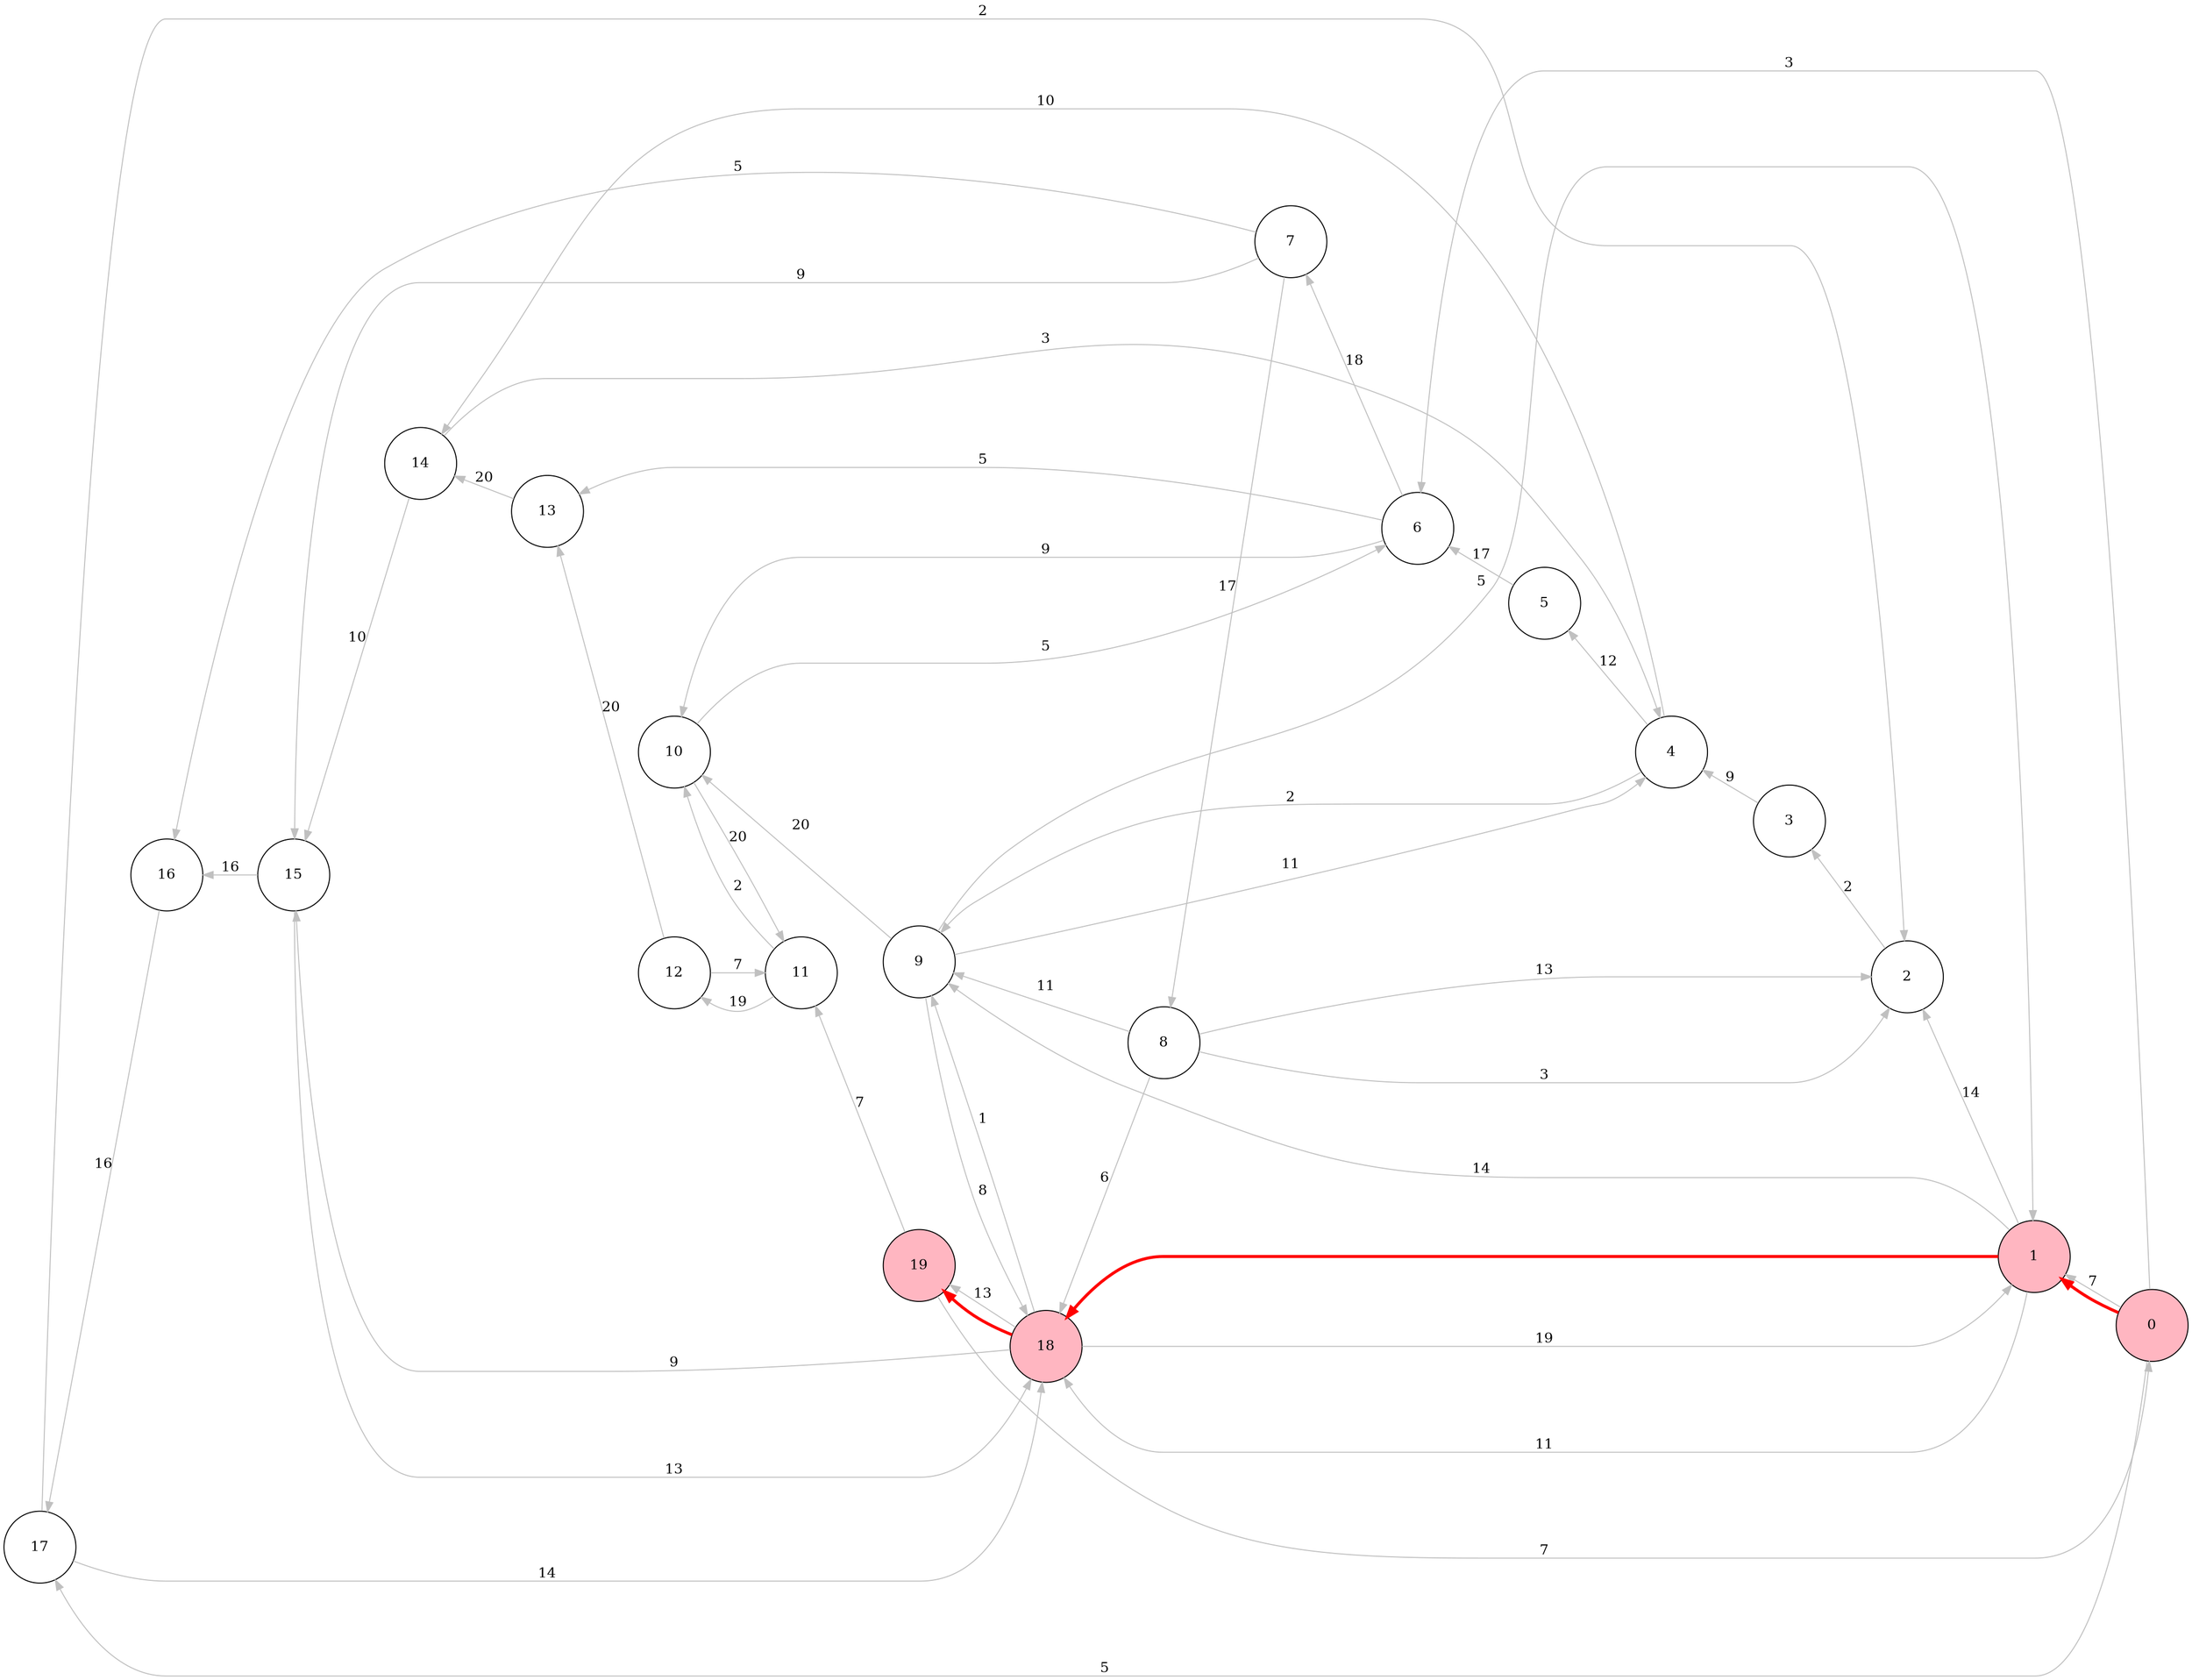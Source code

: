 digraph G {
    rankdir=RL;
    size="30,20";
    ratio=fill;
    node [shape=circle, fixedsize=true, width=1];
    0 -> 1 [label="7", color=gray];
    1 -> 2 [label="14", color=gray];
    2 -> 3 [label="2", color=gray];
    3 -> 4 [label="9", color=gray];
    4 -> 5 [label="12", color=gray];
    5 -> 6 [label="17", color=gray];
    6 -> 7 [label="18", color=gray];
    7 -> 8 [label="17", color=gray];
    8 -> 9 [label="11", color=gray];
    9 -> 10 [label="20", color=gray];
    10 -> 11 [label="20", color=gray];
    11 -> 12 [label="19", color=gray];
    12 -> 13 [label="20", color=gray];
    13 -> 14 [label="20", color=gray];
    14 -> 15 [label="10", color=gray];
    15 -> 16 [label="16", color=gray];
    16 -> 17 [label="16", color=gray];
    17 -> 18 [label="14", color=gray];
    18 -> 19 [label="13", color=gray];
    19 -> 0 [label="7", color=gray];
    8 -> 2 [label="13", color=gray];
    15 -> 18 [label="13", color=gray];
    18 -> 15 [label="9", color=gray];
    18 -> 9 [label="1", color=gray];
    9 -> 18 [label="8", color=gray];
    11 -> 10 [label="2", color=gray];
    14 -> 4 [label="3", color=gray];
    4 -> 14 [label="10", color=gray];
    1 -> 18 [label="11", color=gray];
    18 -> 1 [label="19", color=gray];
    6 -> 10 [label="9", color=gray];
    10 -> 6 [label="5", color=gray];
    9 -> 1 [label="5", color=gray];
    1 -> 9 [label="14", color=gray];
    4 -> 9 [label="2", color=gray];
    9 -> 4 [label="11", color=gray];
    12 -> 11 [label="7", color=gray];
    8 -> 18 [label="6", color=gray];
    19 -> 11 [label="7", color=gray];
    0 -> 17 [label="5", color=gray];
    0 -> 6 [label="3", color=gray];
    6 -> 13 [label="5", color=gray];
    17 -> 2 [label="2", color=gray];
    7 -> 15 [label="9", color=gray];
    7 -> 16 [label="5", color=gray];
    8 -> 2 [label="3", color=gray];
    0 [style=filled, fillcolor=lightpink];
    1 [style=filled, fillcolor=lightpink];
    18 [style=filled, fillcolor=lightpink];
    19 [style=filled, fillcolor=lightpink];
    0 -> 1 [color=red, penwidth=3.0];
    1 -> 18 [color=red, penwidth=3.0];
    18 -> 19 [color=red, penwidth=3.0];
}
